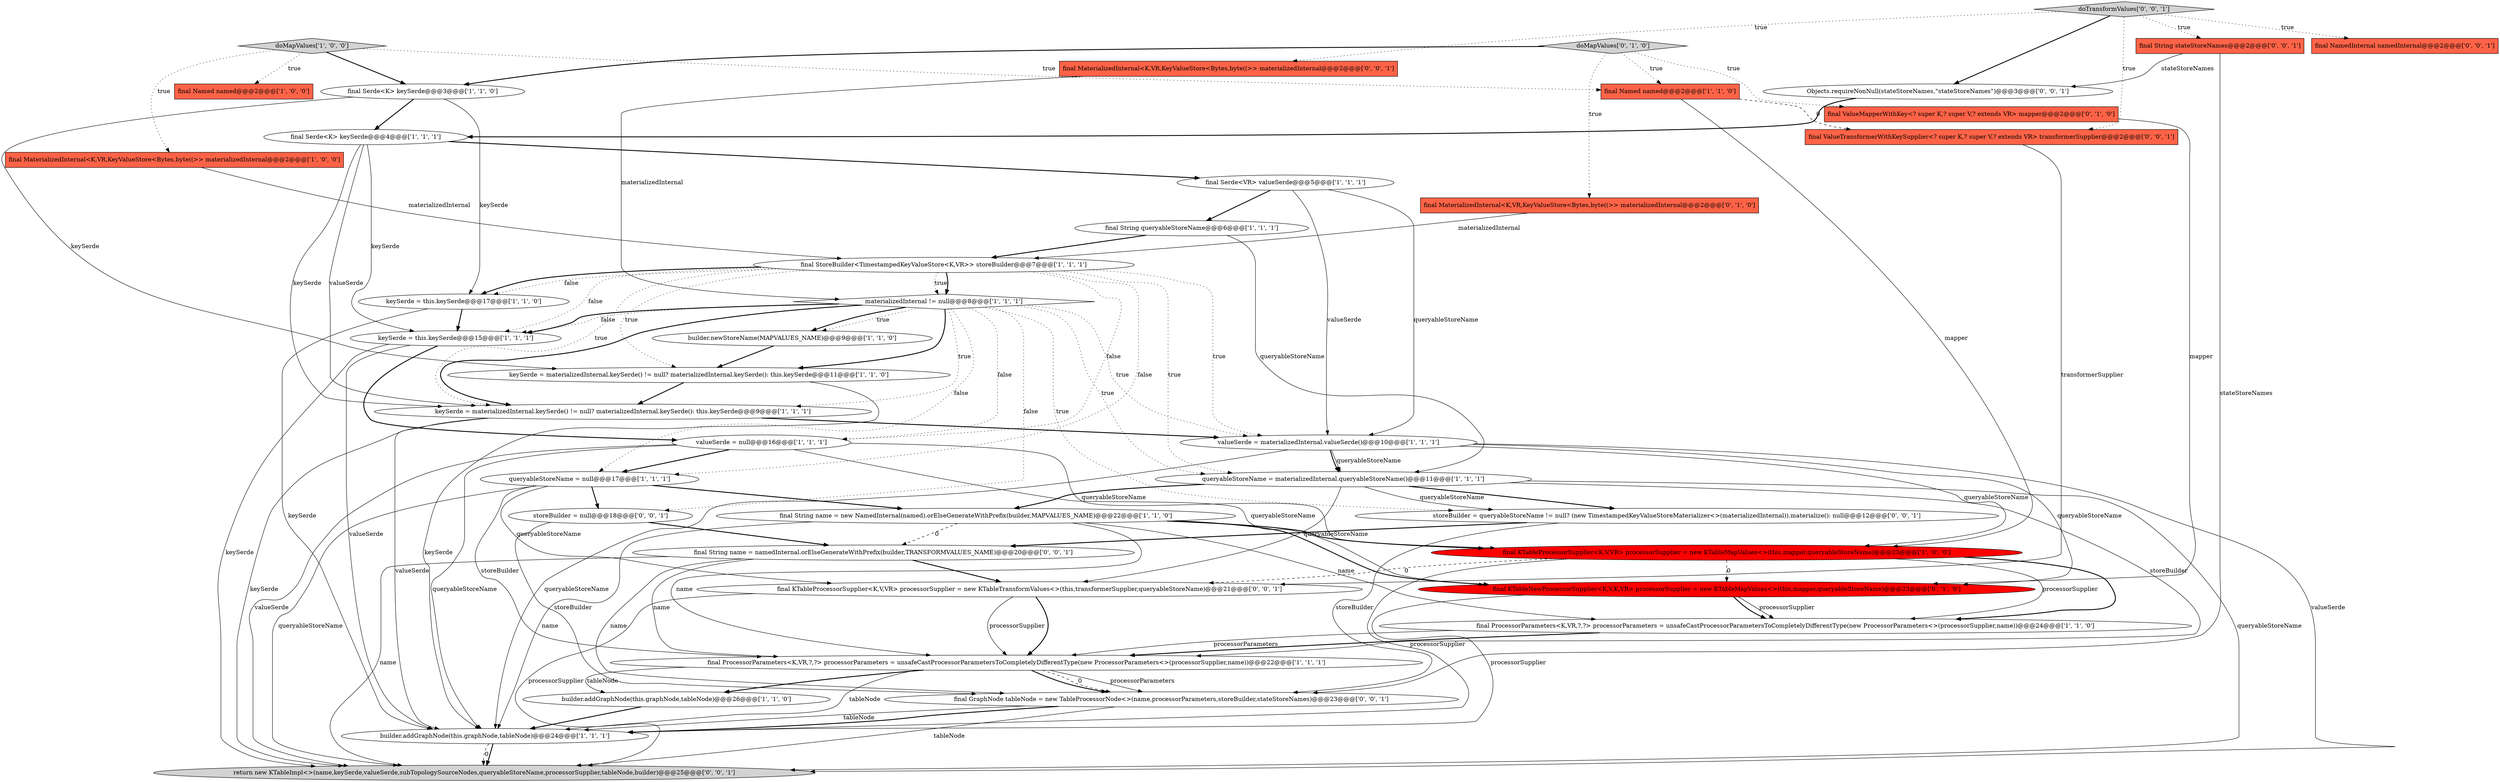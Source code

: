 digraph {
6 [style = filled, label = "materializedInternal != null@@@8@@@['1', '1', '1']", fillcolor = white, shape = diamond image = "AAA0AAABBB1BBB"];
0 [style = filled, label = "final KTableProcessorSupplier<K,V,VR> processorSupplier = new KTableMapValues<>(this,mapper,queryableStoreName)@@@23@@@['1', '0', '0']", fillcolor = red, shape = ellipse image = "AAA1AAABBB1BBB"];
5 [style = filled, label = "final ProcessorParameters<K,VR,?,?> processorParameters = unsafeCastProcessorParametersToCompletelyDifferentType(new ProcessorParameters<>(processorSupplier,name))@@@22@@@['1', '1', '1']", fillcolor = white, shape = ellipse image = "AAA0AAABBB1BBB"];
31 [style = filled, label = "storeBuilder = null@@@18@@@['0', '0', '1']", fillcolor = white, shape = ellipse image = "AAA0AAABBB3BBB"];
37 [style = filled, label = "storeBuilder = queryableStoreName != null? (new TimestampedKeyValueStoreMaterializer<>(materializedInternal)).materialize(): null@@@12@@@['0', '0', '1']", fillcolor = white, shape = ellipse image = "AAA0AAABBB3BBB"];
38 [style = filled, label = "final MaterializedInternal<K,VR,KeyValueStore<Bytes,byte((>> materializedInternal@@@2@@@['0', '0', '1']", fillcolor = tomato, shape = box image = "AAA0AAABBB3BBB"];
22 [style = filled, label = "valueSerde = materializedInternal.valueSerde()@@@10@@@['1', '1', '1']", fillcolor = white, shape = ellipse image = "AAA0AAABBB1BBB"];
4 [style = filled, label = "final Serde<K> keySerde@@@3@@@['1', '1', '0']", fillcolor = white, shape = ellipse image = "AAA0AAABBB1BBB"];
27 [style = filled, label = "final ValueMapperWithKey<? super K,? super V,? extends VR> mapper@@@2@@@['0', '1', '0']", fillcolor = tomato, shape = box image = "AAA0AAABBB2BBB"];
13 [style = filled, label = "final Serde<K> keySerde@@@4@@@['1', '1', '1']", fillcolor = white, shape = ellipse image = "AAA0AAABBB1BBB"];
30 [style = filled, label = "final KTableProcessorSupplier<K,V,VR> processorSupplier = new KTableTransformValues<>(this,transformerSupplier,queryableStoreName)@@@21@@@['0', '0', '1']", fillcolor = white, shape = ellipse image = "AAA0AAABBB3BBB"];
8 [style = filled, label = "keySerde = materializedInternal.keySerde() != null? materializedInternal.keySerde(): this.keySerde@@@9@@@['1', '1', '1']", fillcolor = white, shape = ellipse image = "AAA0AAABBB1BBB"];
21 [style = filled, label = "final Named named@@@2@@@['1', '1', '0']", fillcolor = tomato, shape = box image = "AAA0AAABBB1BBB"];
7 [style = filled, label = "final String name = new NamedInternal(named).orElseGenerateWithPrefix(builder,MAPVALUES_NAME)@@@22@@@['1', '1', '0']", fillcolor = white, shape = ellipse image = "AAA0AAABBB1BBB"];
9 [style = filled, label = "builder.newStoreName(MAPVALUES_NAME)@@@9@@@['1', '1', '0']", fillcolor = white, shape = ellipse image = "AAA0AAABBB1BBB"];
10 [style = filled, label = "builder.addGraphNode(this.graphNode,tableNode)@@@24@@@['1', '1', '1']", fillcolor = white, shape = ellipse image = "AAA0AAABBB1BBB"];
18 [style = filled, label = "final StoreBuilder<TimestampedKeyValueStore<K,VR>> storeBuilder@@@7@@@['1', '1', '1']", fillcolor = white, shape = ellipse image = "AAA0AAABBB1BBB"];
1 [style = filled, label = "final String queryableStoreName@@@6@@@['1', '1', '1']", fillcolor = white, shape = ellipse image = "AAA0AAABBB1BBB"];
23 [style = filled, label = "keySerde = this.keySerde@@@15@@@['1', '1', '1']", fillcolor = white, shape = ellipse image = "AAA0AAABBB1BBB"];
26 [style = filled, label = "final KTableNewProcessorSupplier<K,V,K,VR> processorSupplier = new KTableMapValues<>(this,mapper,queryableStoreName)@@@23@@@['0', '1', '0']", fillcolor = red, shape = ellipse image = "AAA1AAABBB2BBB"];
28 [style = filled, label = "doMapValues['0', '1', '0']", fillcolor = lightgray, shape = diamond image = "AAA0AAABBB2BBB"];
35 [style = filled, label = "final String stateStoreNames@@@2@@@['0', '0', '1']", fillcolor = tomato, shape = box image = "AAA0AAABBB3BBB"];
12 [style = filled, label = "final MaterializedInternal<K,VR,KeyValueStore<Bytes,byte((>> materializedInternal@@@2@@@['1', '0', '0']", fillcolor = tomato, shape = box image = "AAA0AAABBB1BBB"];
34 [style = filled, label = "final GraphNode tableNode = new TableProcessorNode<>(name,processorParameters,storeBuilder,stateStoreNames)@@@23@@@['0', '0', '1']", fillcolor = white, shape = ellipse image = "AAA0AAABBB3BBB"];
24 [style = filled, label = "builder.addGraphNode(this.graphNode,tableNode)@@@26@@@['1', '1', '0']", fillcolor = white, shape = ellipse image = "AAA0AAABBB1BBB"];
29 [style = filled, label = "final NamedInternal namedInternal@@@2@@@['0', '0', '1']", fillcolor = tomato, shape = box image = "AAA0AAABBB3BBB"];
40 [style = filled, label = "return new KTableImpl<>(name,keySerde,valueSerde,subTopologySourceNodes,queryableStoreName,processorSupplier,tableNode,builder)@@@25@@@['0', '0', '1']", fillcolor = lightgray, shape = ellipse image = "AAA0AAABBB3BBB"];
16 [style = filled, label = "keySerde = this.keySerde@@@17@@@['1', '1', '0']", fillcolor = white, shape = ellipse image = "AAA0AAABBB1BBB"];
33 [style = filled, label = "final String name = namedInternal.orElseGenerateWithPrefix(builder,TRANSFORMVALUES_NAME)@@@20@@@['0', '0', '1']", fillcolor = white, shape = ellipse image = "AAA0AAABBB3BBB"];
36 [style = filled, label = "doTransformValues['0', '0', '1']", fillcolor = lightgray, shape = diamond image = "AAA0AAABBB3BBB"];
25 [style = filled, label = "final MaterializedInternal<K,VR,KeyValueStore<Bytes,byte((>> materializedInternal@@@2@@@['0', '1', '0']", fillcolor = tomato, shape = box image = "AAA0AAABBB2BBB"];
2 [style = filled, label = "valueSerde = null@@@16@@@['1', '1', '1']", fillcolor = white, shape = ellipse image = "AAA0AAABBB1BBB"];
15 [style = filled, label = "final Serde<VR> valueSerde@@@5@@@['1', '1', '1']", fillcolor = white, shape = ellipse image = "AAA0AAABBB1BBB"];
39 [style = filled, label = "final ValueTransformerWithKeySupplier<? super K,? super V,? extends VR> transformerSupplier@@@2@@@['0', '0', '1']", fillcolor = tomato, shape = box image = "AAA0AAABBB3BBB"];
19 [style = filled, label = "final ProcessorParameters<K,VR,?,?> processorParameters = unsafeCastProcessorParametersToCompletelyDifferentType(new ProcessorParameters<>(processorSupplier,name))@@@24@@@['1', '1', '0']", fillcolor = white, shape = ellipse image = "AAA0AAABBB1BBB"];
3 [style = filled, label = "keySerde = materializedInternal.keySerde() != null? materializedInternal.keySerde(): this.keySerde@@@11@@@['1', '1', '0']", fillcolor = white, shape = ellipse image = "AAA0AAABBB1BBB"];
20 [style = filled, label = "final Named named@@@2@@@['1', '0', '0']", fillcolor = tomato, shape = box image = "AAA0AAABBB1BBB"];
32 [style = filled, label = "Objects.requireNonNull(stateStoreNames,\"stateStoreNames\")@@@3@@@['0', '0', '1']", fillcolor = white, shape = ellipse image = "AAA0AAABBB3BBB"];
14 [style = filled, label = "queryableStoreName = materializedInternal.queryableStoreName()@@@11@@@['1', '1', '1']", fillcolor = white, shape = ellipse image = "AAA0AAABBB1BBB"];
17 [style = filled, label = "doMapValues['1', '0', '0']", fillcolor = lightgray, shape = diamond image = "AAA0AAABBB1BBB"];
11 [style = filled, label = "queryableStoreName = null@@@17@@@['1', '1', '1']", fillcolor = white, shape = ellipse image = "AAA0AAABBB1BBB"];
6->3 [style = bold, label=""];
18->16 [style = dotted, label="false"];
28->21 [style = dotted, label="true"];
2->26 [style = solid, label="queryableStoreName"];
28->25 [style = dotted, label="true"];
35->34 [style = solid, label="stateStoreNames"];
22->10 [style = solid, label="queryableStoreName"];
13->23 [style = solid, label="keySerde"];
36->38 [style = dotted, label="true"];
5->34 [style = solid, label="processorParameters"];
14->7 [style = bold, label=""];
5->34 [style = bold, label=""];
7->26 [style = bold, label=""];
8->10 [style = solid, label="valueSerde"];
30->40 [style = solid, label="processorSupplier"];
19->5 [style = bold, label=""];
26->19 [style = solid, label="processorSupplier"];
36->39 [style = dotted, label="true"];
22->40 [style = solid, label="valueSerde"];
4->3 [style = solid, label="keySerde"];
18->3 [style = dotted, label="true"];
0->30 [style = dashed, label="0"];
31->34 [style = solid, label="storeBuilder"];
28->27 [style = dotted, label="true"];
37->33 [style = bold, label=""];
39->30 [style = solid, label="transformerSupplier"];
14->37 [style = bold, label=""];
24->10 [style = bold, label=""];
17->20 [style = dotted, label="true"];
6->11 [style = dotted, label="false"];
3->10 [style = solid, label="keySerde"];
35->32 [style = solid, label="stateStoreNames"];
0->19 [style = bold, label=""];
37->34 [style = solid, label="storeBuilder"];
7->10 [style = solid, label="name"];
14->30 [style = solid, label="queryableStoreName"];
33->34 [style = solid, label="name"];
6->37 [style = dotted, label="true"];
6->31 [style = dotted, label="false"];
7->0 [style = bold, label=""];
18->8 [style = dotted, label="true"];
22->14 [style = solid, label="queryableStoreName"];
5->34 [style = dashed, label="0"];
8->22 [style = bold, label=""];
6->23 [style = dotted, label="false"];
18->6 [style = dotted, label="true"];
6->14 [style = dotted, label="true"];
2->40 [style = solid, label="valueSerde"];
18->2 [style = dotted, label="false"];
38->6 [style = solid, label="materializedInternal"];
31->33 [style = bold, label=""];
33->5 [style = solid, label="name"];
4->16 [style = solid, label="keySerde"];
33->30 [style = bold, label=""];
7->19 [style = solid, label="name"];
5->24 [style = solid, label="tableNode"];
13->15 [style = bold, label=""];
33->40 [style = solid, label="name"];
36->29 [style = dotted, label="true"];
23->40 [style = solid, label="keySerde"];
22->14 [style = bold, label=""];
17->21 [style = dotted, label="true"];
7->5 [style = solid, label="name"];
11->30 [style = solid, label="queryableStoreName"];
2->0 [style = solid, label="queryableStoreName"];
6->23 [style = bold, label=""];
4->13 [style = bold, label=""];
0->26 [style = dashed, label="0"];
16->23 [style = bold, label=""];
6->22 [style = dotted, label="true"];
26->19 [style = bold, label=""];
23->10 [style = solid, label="valueSerde"];
11->5 [style = solid, label="storeBuilder"];
2->10 [style = solid, label="queryableStoreName"];
21->39 [style = dashed, label="0"];
11->31 [style = bold, label=""];
12->18 [style = solid, label="materializedInternal"];
14->37 [style = solid, label="queryableStoreName"];
10->40 [style = dashed, label="0"];
17->12 [style = dotted, label="true"];
6->9 [style = dotted, label="true"];
18->6 [style = bold, label=""];
30->5 [style = bold, label=""];
6->8 [style = dotted, label="true"];
13->8 [style = solid, label="keySerde"];
5->24 [style = bold, label=""];
3->8 [style = bold, label=""];
16->10 [style = solid, label="keySerde"];
10->40 [style = bold, label=""];
13->8 [style = solid, label="valueSerde"];
9->3 [style = bold, label=""];
23->2 [style = bold, label=""];
15->22 [style = solid, label="valueSerde"];
15->22 [style = solid, label="queryableStoreName"];
2->11 [style = bold, label=""];
17->4 [style = bold, label=""];
1->14 [style = solid, label="queryableStoreName"];
8->40 [style = solid, label="keySerde"];
15->1 [style = bold, label=""];
18->16 [style = bold, label=""];
18->22 [style = dotted, label="true"];
18->23 [style = dotted, label="false"];
18->11 [style = dotted, label="false"];
25->18 [style = solid, label="materializedInternal"];
0->10 [style = solid, label="processorSupplier"];
34->10 [style = solid, label="tableNode"];
26->10 [style = solid, label="processorSupplier"];
6->2 [style = dotted, label="false"];
34->40 [style = solid, label="tableNode"];
36->32 [style = bold, label=""];
1->18 [style = bold, label=""];
0->19 [style = solid, label="processorSupplier"];
22->0 [style = solid, label="queryableStoreName"];
34->10 [style = bold, label=""];
18->14 [style = dotted, label="true"];
30->5 [style = solid, label="processorSupplier"];
22->26 [style = solid, label="queryableStoreName"];
21->0 [style = solid, label="mapper"];
27->26 [style = solid, label="mapper"];
6->8 [style = bold, label=""];
11->40 [style = solid, label="queryableStoreName"];
19->5 [style = solid, label="processorParameters"];
7->33 [style = dashed, label="0"];
36->35 [style = dotted, label="true"];
6->9 [style = bold, label=""];
32->13 [style = bold, label=""];
14->40 [style = solid, label="queryableStoreName"];
5->10 [style = solid, label="tableNode"];
11->7 [style = bold, label=""];
28->4 [style = bold, label=""];
14->5 [style = solid, label="storeBuilder"];
}
